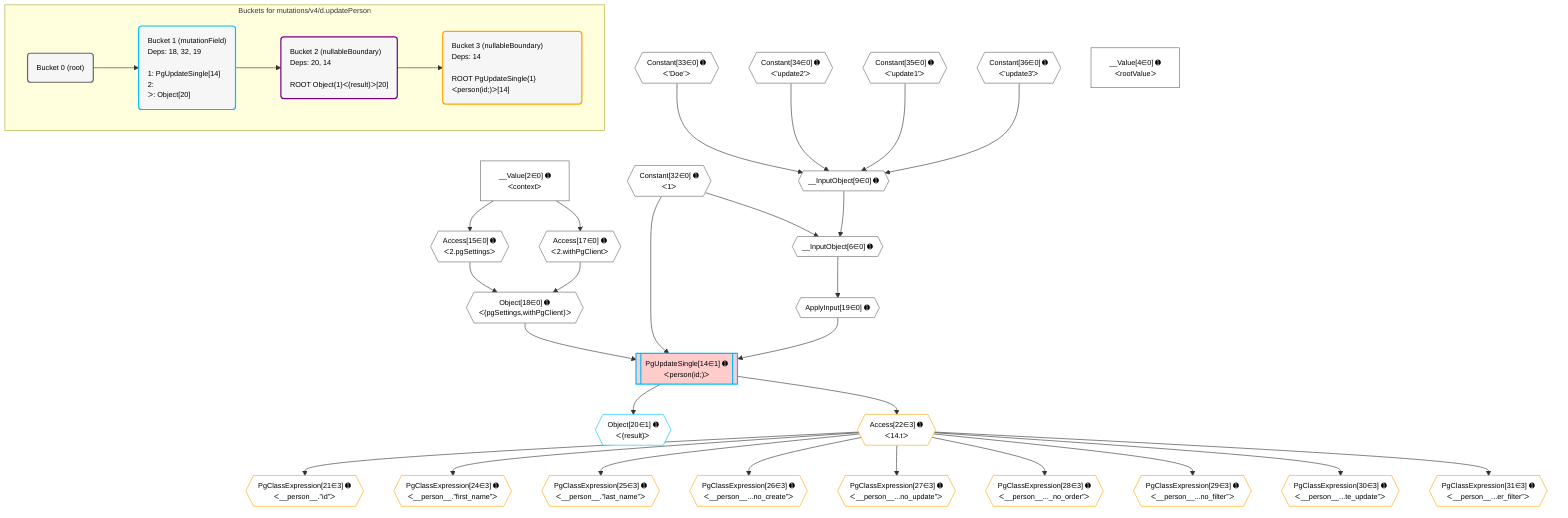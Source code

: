 %%{init: {'themeVariables': { 'fontSize': '12px'}}}%%
graph TD
    classDef path fill:#eee,stroke:#000,color:#000
    classDef plan fill:#fff,stroke-width:1px,color:#000
    classDef itemplan fill:#fff,stroke-width:2px,color:#000
    classDef unbatchedplan fill:#dff,stroke-width:1px,color:#000
    classDef sideeffectplan fill:#fcc,stroke-width:2px,color:#000
    classDef bucket fill:#f6f6f6,color:#000,stroke-width:2px,text-align:left

    subgraph "Buckets for mutations/v4/d.updatePerson"
    Bucket0("Bucket 0 (root)"):::bucket
    Bucket1("Bucket 1 (mutationField)<br />Deps: 18, 32, 19<br /><br />1: PgUpdateSingle[14]<br />2: <br />ᐳ: Object[20]"):::bucket
    Bucket2("Bucket 2 (nullableBoundary)<br />Deps: 20, 14<br /><br />ROOT Object{1}ᐸ{result}ᐳ[20]"):::bucket
    Bucket3("Bucket 3 (nullableBoundary)<br />Deps: 14<br /><br />ROOT PgUpdateSingle{1}ᐸperson(id;)ᐳ[14]"):::bucket
    end
    Bucket0 --> Bucket1
    Bucket1 --> Bucket2
    Bucket2 --> Bucket3

    %% plan dependencies
    __InputObject9{{"__InputObject[9∈0] ➊"}}:::plan
    Constant33{{"Constant[33∈0] ➊<br />ᐸ'Doe'ᐳ"}}:::plan
    Constant34{{"Constant[34∈0] ➊<br />ᐸ'update2'ᐳ"}}:::plan
    Constant35{{"Constant[35∈0] ➊<br />ᐸ'update1'ᐳ"}}:::plan
    Constant36{{"Constant[36∈0] ➊<br />ᐸ'update3'ᐳ"}}:::plan
    Constant33 & Constant34 & Constant35 & Constant36 --> __InputObject9
    __InputObject6{{"__InputObject[6∈0] ➊"}}:::plan
    Constant32{{"Constant[32∈0] ➊<br />ᐸ1ᐳ"}}:::plan
    Constant32 & __InputObject9 --> __InputObject6
    Object18{{"Object[18∈0] ➊<br />ᐸ{pgSettings,withPgClient}ᐳ"}}:::plan
    Access15{{"Access[15∈0] ➊<br />ᐸ2.pgSettingsᐳ"}}:::plan
    Access17{{"Access[17∈0] ➊<br />ᐸ2.withPgClientᐳ"}}:::plan
    Access15 & Access17 --> Object18
    __Value2["__Value[2∈0] ➊<br />ᐸcontextᐳ"]:::plan
    __Value2 --> Access15
    __Value2 --> Access17
    ApplyInput19{{"ApplyInput[19∈0] ➊"}}:::plan
    __InputObject6 --> ApplyInput19
    __Value4["__Value[4∈0] ➊<br />ᐸrootValueᐳ"]:::plan
    PgUpdateSingle14[["PgUpdateSingle[14∈1] ➊<br />ᐸperson(id;)ᐳ"]]:::sideeffectplan
    Object18 & Constant32 & ApplyInput19 --> PgUpdateSingle14
    Object20{{"Object[20∈1] ➊<br />ᐸ{result}ᐳ"}}:::plan
    PgUpdateSingle14 --> Object20
    PgClassExpression21{{"PgClassExpression[21∈3] ➊<br />ᐸ__person__.”id”ᐳ"}}:::plan
    Access22{{"Access[22∈3] ➊<br />ᐸ14.tᐳ"}}:::plan
    Access22 --> PgClassExpression21
    PgUpdateSingle14 --> Access22
    PgClassExpression24{{"PgClassExpression[24∈3] ➊<br />ᐸ__person__.”first_name”ᐳ"}}:::plan
    Access22 --> PgClassExpression24
    PgClassExpression25{{"PgClassExpression[25∈3] ➊<br />ᐸ__person__.”last_name”ᐳ"}}:::plan
    Access22 --> PgClassExpression25
    PgClassExpression26{{"PgClassExpression[26∈3] ➊<br />ᐸ__person__...no_create”ᐳ"}}:::plan
    Access22 --> PgClassExpression26
    PgClassExpression27{{"PgClassExpression[27∈3] ➊<br />ᐸ__person__...no_update”ᐳ"}}:::plan
    Access22 --> PgClassExpression27
    PgClassExpression28{{"PgClassExpression[28∈3] ➊<br />ᐸ__person__..._no_order”ᐳ"}}:::plan
    Access22 --> PgClassExpression28
    PgClassExpression29{{"PgClassExpression[29∈3] ➊<br />ᐸ__person__...no_filter”ᐳ"}}:::plan
    Access22 --> PgClassExpression29
    PgClassExpression30{{"PgClassExpression[30∈3] ➊<br />ᐸ__person__...te_update”ᐳ"}}:::plan
    Access22 --> PgClassExpression30
    PgClassExpression31{{"PgClassExpression[31∈3] ➊<br />ᐸ__person__...er_filter”ᐳ"}}:::plan
    Access22 --> PgClassExpression31

    %% define steps
    classDef bucket0 stroke:#696969
    class Bucket0,__Value2,__Value4,__InputObject6,__InputObject9,Access15,Access17,Object18,ApplyInput19,Constant32,Constant33,Constant34,Constant35,Constant36 bucket0
    classDef bucket1 stroke:#00bfff
    class Bucket1,PgUpdateSingle14,Object20 bucket1
    classDef bucket2 stroke:#7f007f
    class Bucket2 bucket2
    classDef bucket3 stroke:#ffa500
    class Bucket3,PgClassExpression21,Access22,PgClassExpression24,PgClassExpression25,PgClassExpression26,PgClassExpression27,PgClassExpression28,PgClassExpression29,PgClassExpression30,PgClassExpression31 bucket3